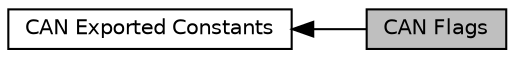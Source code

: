 digraph "CAN Flags"
{
  edge [fontname="Helvetica",fontsize="10",labelfontname="Helvetica",labelfontsize="10"];
  node [fontname="Helvetica",fontsize="10",shape=record];
  rankdir=LR;
  Node0 [label="CAN Flags",height=0.2,width=0.4,color="black", fillcolor="grey75", style="filled", fontcolor="black"];
  Node1 [label="CAN Exported Constants",height=0.2,width=0.4,color="black", fillcolor="white", style="filled",URL="$group___c_a_n___exported___constants.html"];
  Node1->Node0 [shape=plaintext, dir="back", style="solid"];
}
